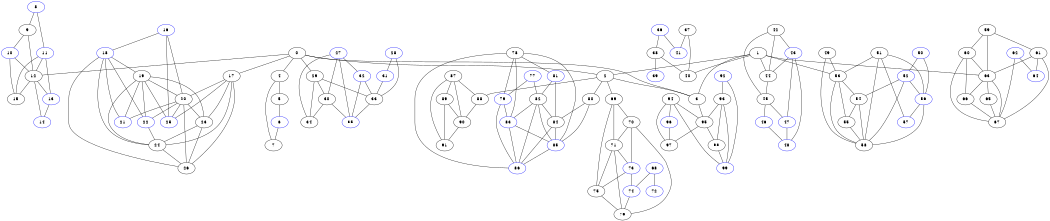 graph G {
	size=7
	4
	5
	6 [color=blue]
	7
	8 [color=blue]
	9
	10 [color=blue]
	11 [color=blue]
	12
	13 [color=blue]
	14 [color=blue]
	15
	16 [color=blue]
	17
	18 [color=blue]
	19
	20
	21 [color=blue]
	22 [color=blue]
	23
	24
	25 [color=blue]
	26
	27 [color=blue]
	28 [color=blue]
	29
	30
	31 [color=blue]
	32 [color=blue]
	33
	34
	35 [color=blue]
	36 [color=blue]
	37
	38
	39 [color=blue]
	40
	41 [color=blue]
	42
	43 [color=blue]
	44
	45
	46 [color=blue]
	47 [color=blue]
	48 [color=blue]
	49
	50 [color=blue]
	51
	52 [color=blue]
	53
	54
	55
	56 [color=blue]
	57 [color=blue]
	58
	59
	60
	61
	62 [color=blue]
	63
	64 [color=blue]
	65
	66
	67
	68 [color=blue]
	69
	70
	71
	72 [color=blue]
	73 [color=blue]
	74 [color=blue]
	75
	76
	77 [color=blue]
	78
	79 [color=blue]
	80
	81 [color=blue]
	82
	83 [color=blue]
	84
	85 [color=blue]
	86 [color=blue]
	87
	88
	89
	90
	91
	92 [color=blue]
	93
	94
	95
	96 [color=blue]
	97
	98
	99 [color=blue]
	0 -- 29
	0 -- 17
	0 -- 12
	0 -- 4
	0 -- 2
	0 -- 3
	1 -- 63
	1 -- 53
	1 -- 44
	1 -- 40
	1 -- 2
	1 -- 3
	2 -- 88
	2 -- 80
	2 -- 69
	2 -- 3
	3 -- 95
	4 -- 5
	4 -- 7
	5 -- 6
	6 -- 7
	8 -- 9
	8 -- 11
	9 -- 10
	9 -- 12
	10 -- 12
	10 -- 15
	11 -- 12
	11 -- 13
	11 -- 15
	12 -- 13
	12 -- 14
	12 -- 15
	13 -- 14
	16 -- 18
	16 -- 20
	16 -- 25
	17 -- 20
	17 -- 23
	17 -- 24
	17 -- 25
	17 -- 26
	18 -- 19
	18 -- 21
	18 -- 22
	18 -- 24
	18 -- 26
	19 -- 20
	19 -- 21
	19 -- 22
	19 -- 23
	19 -- 24
	19 -- 25
	20 -- 21
	20 -- 22
	20 -- 23
	20 -- 25
	20 -- 26
	22 -- 24
	23 -- 24
	23 -- 26
	24 -- 26
	27 -- 30
	27 -- 32
	27 -- 34
	27 -- 35
	28 -- 31
	28 -- 33
	29 -- 30
	29 -- 33
	29 -- 34
	30 -- 34
	30 -- 35
	31 -- 33
	32 -- 33
	32 -- 35
	33 -- 35
	36 -- 38
	36 -- 41
	37 -- 40
	37 -- 41
	38 -- 39
	38 -- 40
	42 -- 43
	42 -- 44
	42 -- 45
	43 -- 44
	43 -- 47
	43 -- 48
	44 -- 45
	45 -- 46
	45 -- 47
	46 -- 48
	47 -- 48
	49 -- 53
	49 -- 58
	50 -- 52
	50 -- 56
	51 -- 53
	51 -- 56
	51 -- 57
	51 -- 58
	52 -- 54
	52 -- 56
	52 -- 58
	53 -- 54
	53 -- 55
	53 -- 58
	54 -- 55
	54 -- 58
	55 -- 58
	56 -- 57
	56 -- 58
	59 -- 60
	59 -- 61
	59 -- 63
	60 -- 63
	60 -- 66
	60 -- 67
	61 -- 63
	61 -- 64
	61 -- 67
	62 -- 64
	62 -- 67
	63 -- 65
	63 -- 66
	63 -- 67
	65 -- 67
	66 -- 67
	68 -- 72
	68 -- 74
	69 -- 70
	69 -- 71
	69 -- 75
	70 -- 71
	70 -- 73
	70 -- 76
	71 -- 73
	71 -- 75
	71 -- 76
	73 -- 74
	73 -- 75
	74 -- 76
	75 -- 76
	77 -- 79
	77 -- 82
	78 -- 79
	78 -- 81
	78 -- 83
	78 -- 85
	78 -- 86
	79 -- 83
	79 -- 86
	80 -- 84
	80 -- 85
	81 -- 82
	81 -- 84
	82 -- 83
	82 -- 84
	82 -- 85
	82 -- 86
	83 -- 85
	83 -- 86
	84 -- 85
	84 -- 86
	85 -- 86
	87 -- 88
	87 -- 89
	87 -- 90
	87 -- 91
	88 -- 90
	89 -- 90
	89 -- 91
	90 -- 91
	92 -- 93
	92 -- 99
	93 -- 95
	93 -- 98
	93 -- 99
	94 -- 95
	94 -- 96
	94 -- 97
	94 -- 99
	95 -- 97
	95 -- 98
	96 -- 97
	98 -- 99
}
